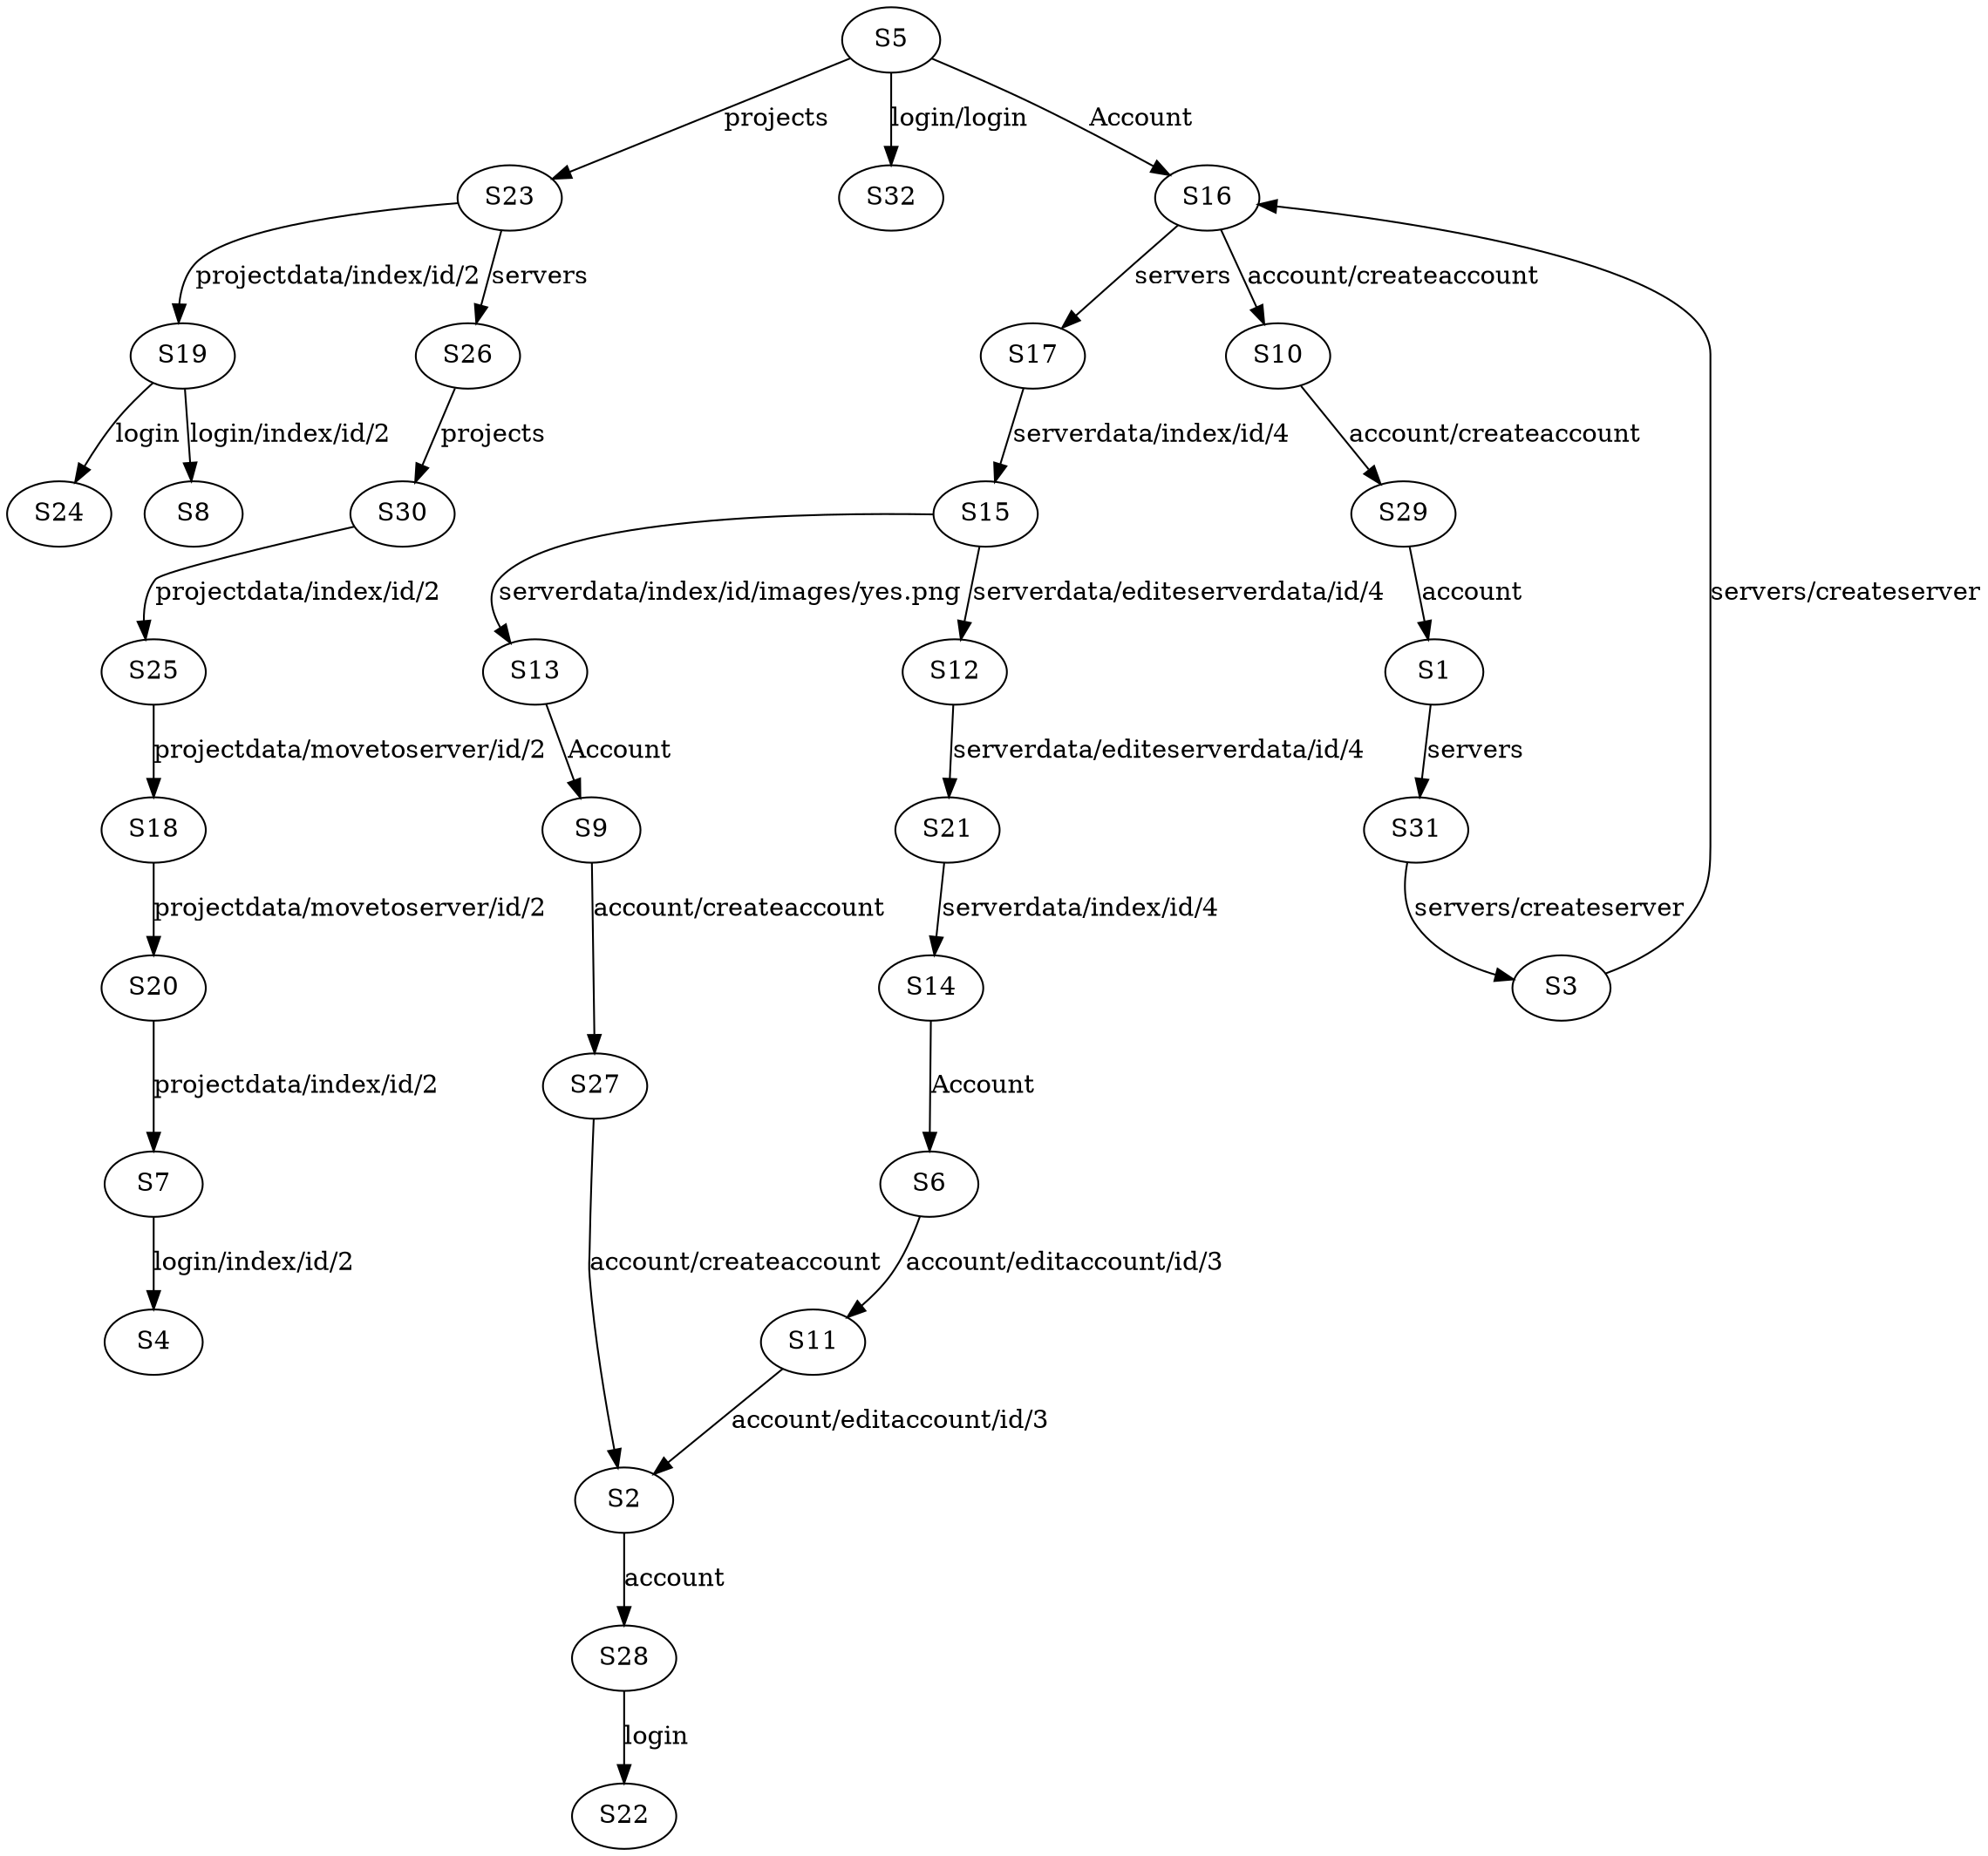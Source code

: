 digraph fsm {
S5 -> S23 [label="projects"];
S5 -> S32 [label="login/login"];
S5 -> S16 [label="Account"];
S23 -> S19 [label="projectdata/index/id/2"];
S23 -> S26 [label="servers"];
S19 -> S24 [label="login"];
S19 -> S8 [label="login/index/id/2"];
S26 -> S30 [label="projects"];
S30 -> S25 [label="projectdata/index/id/2"];
S25 -> S18 [label="projectdata/movetoserver/id/2"];
S18 -> S20 [label="projectdata/movetoserver/id/2"];
S20 -> S7 [label="projectdata/index/id/2"];
S7 -> S4 [label="login/index/id/2"];
S16 -> S17 [label="servers"];
S16 -> S10 [label="account/createaccount"];
S17 -> S15 [label="serverdata/index/id/4"];
S15 -> S13 [label="serverdata/index/id/images/yes.png"];
S15 -> S12 [label="serverdata/editeserverdata/id/4"];
S13 -> S9 [label="Account"];
S9 -> S27 [label="account/createaccount"];
S27 -> S2 [label="account/createaccount"];
S2 -> S28 [label="account"];
S28 -> S22 [label="login"];
S12 -> S21 [label="serverdata/editeserverdata/id/4"];
S21 -> S14 [label="serverdata/index/id/4"];
S14 -> S6 [label="Account"];
S6 -> S11 [label="account/editaccount/id/3"];
S11 -> S2 [label="account/editaccount/id/3"];
S10 -> S29 [label="account/createaccount"];
S29 -> S1 [label="account"];
S1 -> S31 [label="servers"];
S31 -> S3 [label="servers/createserver"];
S3 -> S16 [label="servers/createserver"];
}
